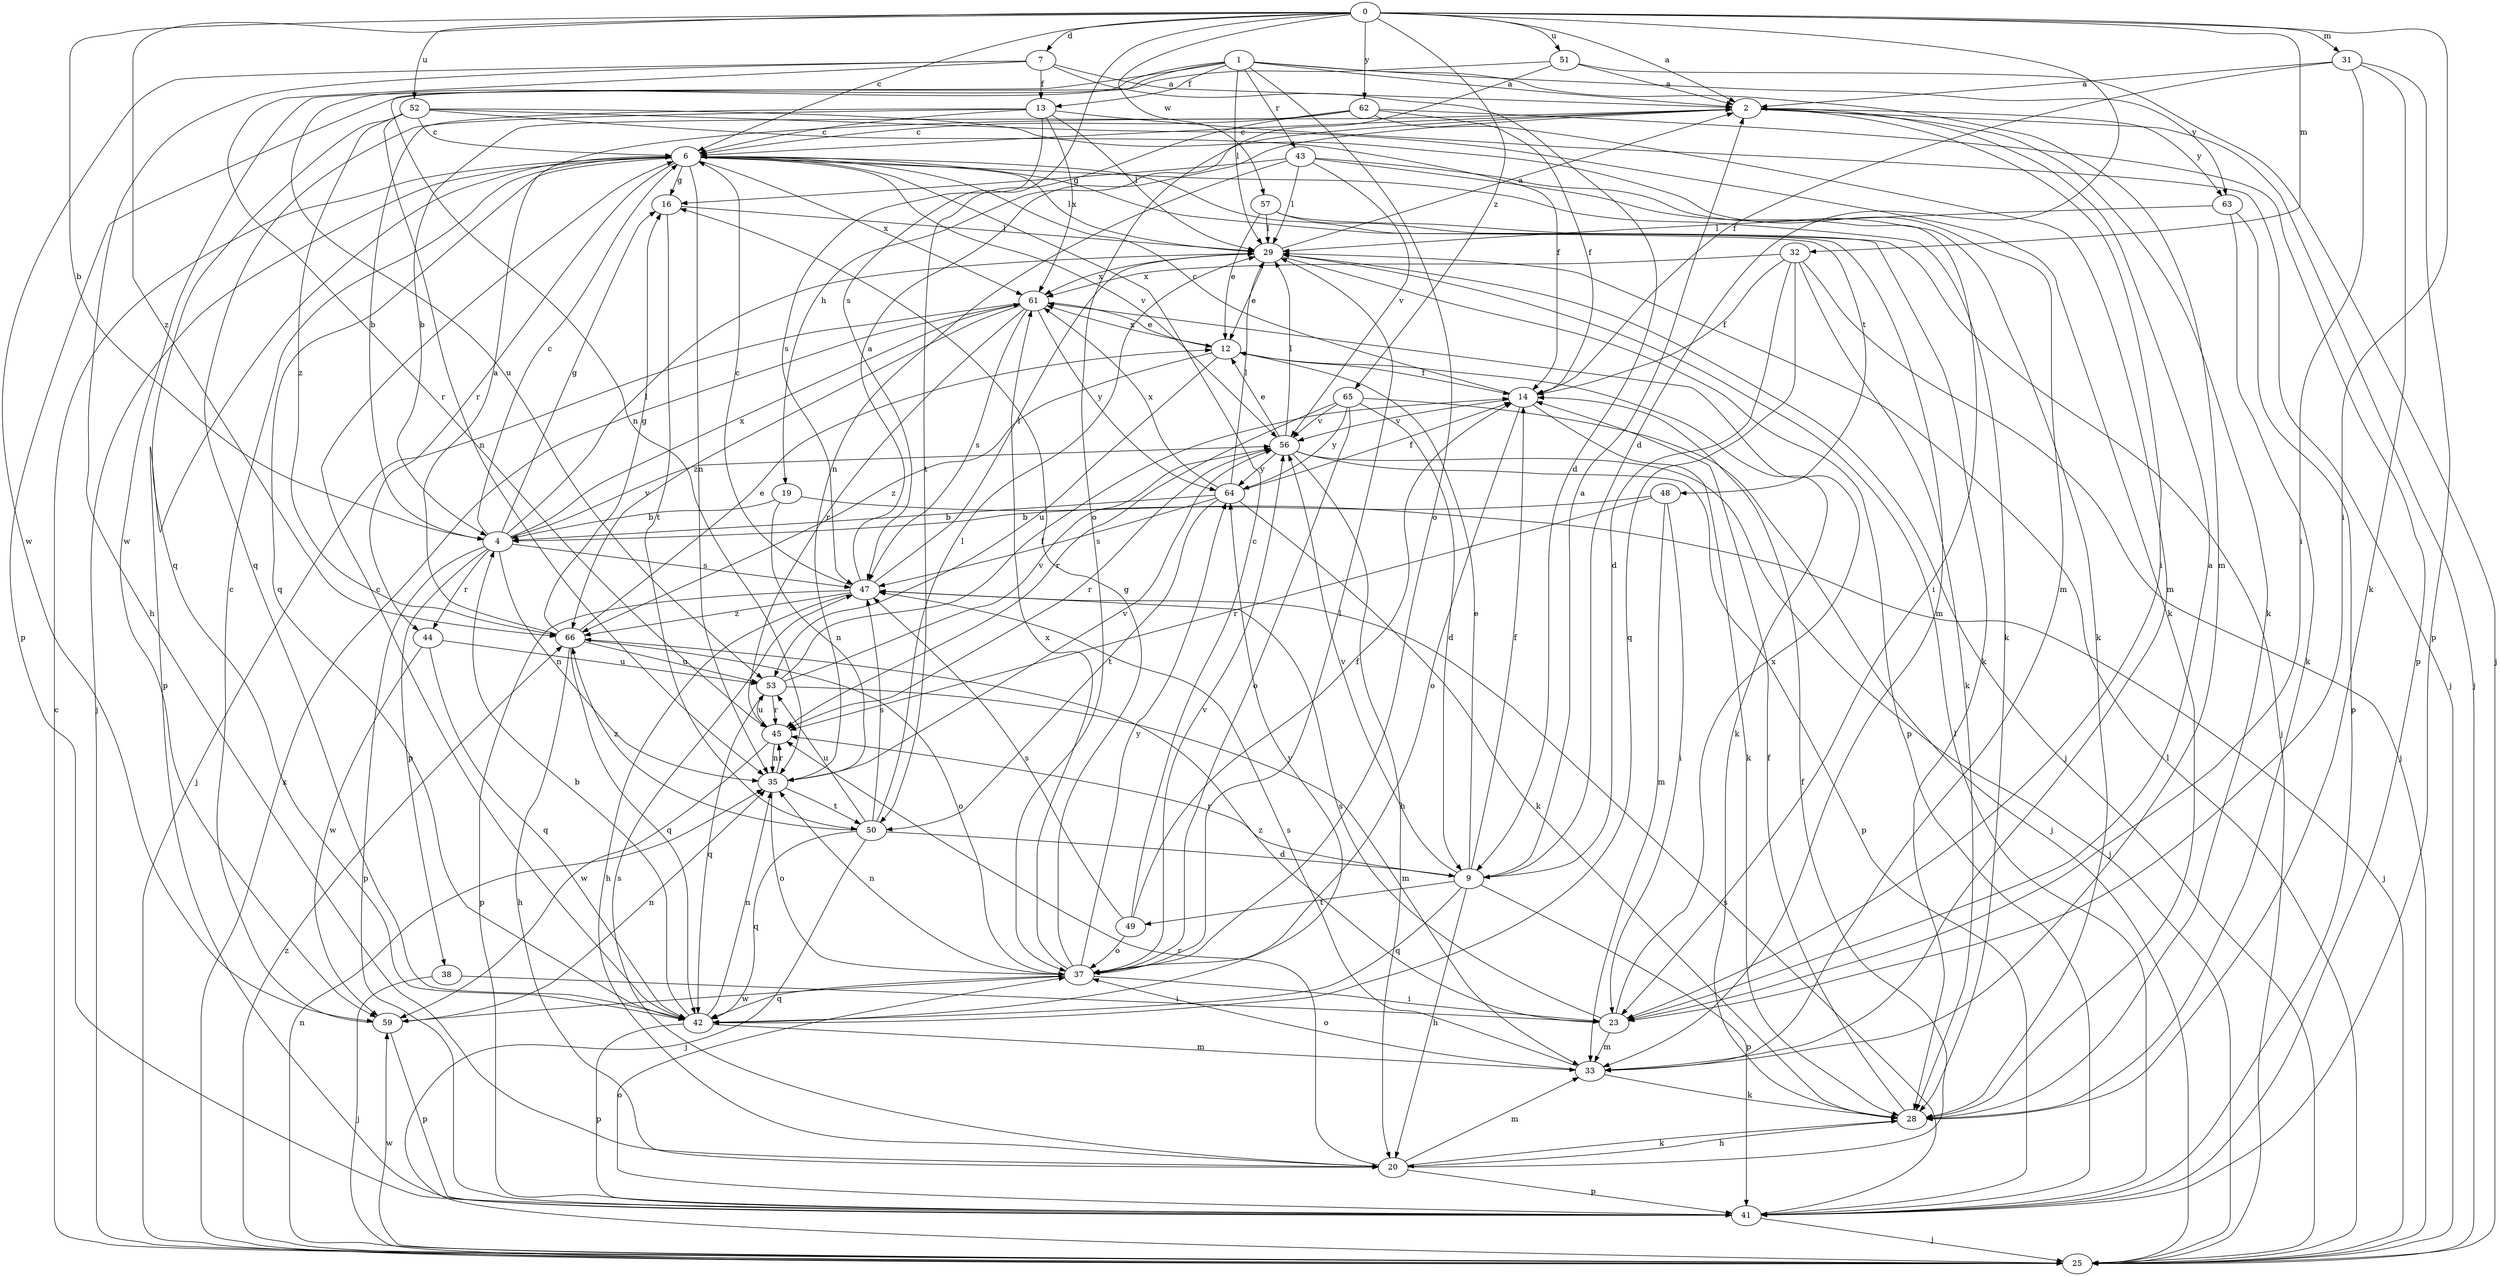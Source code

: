 strict digraph  {
0;
1;
2;
4;
6;
7;
9;
12;
13;
14;
16;
19;
20;
23;
25;
28;
29;
31;
32;
33;
35;
37;
38;
41;
42;
43;
44;
45;
47;
48;
49;
50;
51;
52;
53;
56;
57;
59;
61;
62;
63;
64;
65;
66;
0 -> 2  [label=a];
0 -> 4  [label=b];
0 -> 6  [label=c];
0 -> 7  [label=d];
0 -> 9  [label=d];
0 -> 23  [label=i];
0 -> 31  [label=m];
0 -> 32  [label=m];
0 -> 47  [label=s];
0 -> 51  [label=u];
0 -> 52  [label=u];
0 -> 57  [label=w];
0 -> 62  [label=y];
0 -> 65  [label=z];
0 -> 66  [label=z];
1 -> 2  [label=a];
1 -> 13  [label=f];
1 -> 29  [label=l];
1 -> 33  [label=m];
1 -> 35  [label=n];
1 -> 37  [label=o];
1 -> 43  [label=r];
1 -> 53  [label=u];
1 -> 59  [label=w];
1 -> 63  [label=y];
2 -> 6  [label=c];
2 -> 19  [label=h];
2 -> 23  [label=i];
2 -> 25  [label=j];
2 -> 28  [label=k];
2 -> 63  [label=y];
4 -> 6  [label=c];
4 -> 16  [label=g];
4 -> 29  [label=l];
4 -> 35  [label=n];
4 -> 38  [label=p];
4 -> 41  [label=p];
4 -> 44  [label=r];
4 -> 47  [label=s];
4 -> 56  [label=v];
4 -> 61  [label=x];
6 -> 16  [label=g];
6 -> 25  [label=j];
6 -> 28  [label=k];
6 -> 29  [label=l];
6 -> 33  [label=m];
6 -> 35  [label=n];
6 -> 41  [label=p];
6 -> 42  [label=q];
6 -> 44  [label=r];
6 -> 48  [label=t];
6 -> 56  [label=v];
6 -> 61  [label=x];
7 -> 2  [label=a];
7 -> 9  [label=d];
7 -> 13  [label=f];
7 -> 20  [label=h];
7 -> 45  [label=r];
7 -> 59  [label=w];
9 -> 2  [label=a];
9 -> 12  [label=e];
9 -> 14  [label=f];
9 -> 20  [label=h];
9 -> 41  [label=p];
9 -> 42  [label=q];
9 -> 45  [label=r];
9 -> 49  [label=t];
9 -> 56  [label=v];
12 -> 14  [label=f];
12 -> 28  [label=k];
12 -> 53  [label=u];
12 -> 61  [label=x];
12 -> 66  [label=z];
13 -> 4  [label=b];
13 -> 6  [label=c];
13 -> 25  [label=j];
13 -> 29  [label=l];
13 -> 42  [label=q];
13 -> 47  [label=s];
13 -> 61  [label=x];
14 -> 6  [label=c];
14 -> 28  [label=k];
14 -> 37  [label=o];
14 -> 56  [label=v];
16 -> 29  [label=l];
16 -> 50  [label=t];
19 -> 4  [label=b];
19 -> 25  [label=j];
19 -> 35  [label=n];
20 -> 14  [label=f];
20 -> 28  [label=k];
20 -> 33  [label=m];
20 -> 41  [label=p];
20 -> 45  [label=r];
20 -> 47  [label=s];
23 -> 2  [label=a];
23 -> 33  [label=m];
23 -> 47  [label=s];
23 -> 61  [label=x];
23 -> 66  [label=z];
25 -> 6  [label=c];
25 -> 29  [label=l];
25 -> 35  [label=n];
25 -> 59  [label=w];
25 -> 61  [label=x];
25 -> 66  [label=z];
28 -> 14  [label=f];
28 -> 20  [label=h];
29 -> 2  [label=a];
29 -> 12  [label=e];
29 -> 25  [label=j];
29 -> 41  [label=p];
29 -> 61  [label=x];
31 -> 2  [label=a];
31 -> 14  [label=f];
31 -> 23  [label=i];
31 -> 28  [label=k];
31 -> 41  [label=p];
32 -> 9  [label=d];
32 -> 14  [label=f];
32 -> 25  [label=j];
32 -> 28  [label=k];
32 -> 42  [label=q];
32 -> 61  [label=x];
33 -> 28  [label=k];
33 -> 37  [label=o];
33 -> 47  [label=s];
35 -> 37  [label=o];
35 -> 45  [label=r];
35 -> 50  [label=t];
35 -> 56  [label=v];
37 -> 16  [label=g];
37 -> 23  [label=i];
37 -> 29  [label=l];
37 -> 35  [label=n];
37 -> 42  [label=q];
37 -> 56  [label=v];
37 -> 59  [label=w];
37 -> 61  [label=x];
37 -> 64  [label=y];
38 -> 23  [label=i];
38 -> 25  [label=j];
41 -> 25  [label=j];
41 -> 29  [label=l];
41 -> 37  [label=o];
41 -> 47  [label=s];
42 -> 4  [label=b];
42 -> 6  [label=c];
42 -> 33  [label=m];
42 -> 35  [label=n];
42 -> 41  [label=p];
42 -> 64  [label=y];
43 -> 16  [label=g];
43 -> 23  [label=i];
43 -> 28  [label=k];
43 -> 29  [label=l];
43 -> 35  [label=n];
43 -> 56  [label=v];
44 -> 42  [label=q];
44 -> 53  [label=u];
44 -> 59  [label=w];
45 -> 35  [label=n];
45 -> 53  [label=u];
45 -> 59  [label=w];
47 -> 2  [label=a];
47 -> 6  [label=c];
47 -> 20  [label=h];
47 -> 29  [label=l];
47 -> 41  [label=p];
47 -> 66  [label=z];
48 -> 4  [label=b];
48 -> 23  [label=i];
48 -> 33  [label=m];
48 -> 45  [label=r];
49 -> 6  [label=c];
49 -> 14  [label=f];
49 -> 37  [label=o];
49 -> 47  [label=s];
50 -> 9  [label=d];
50 -> 25  [label=j];
50 -> 29  [label=l];
50 -> 42  [label=q];
50 -> 47  [label=s];
50 -> 53  [label=u];
50 -> 66  [label=z];
51 -> 2  [label=a];
51 -> 25  [label=j];
51 -> 37  [label=o];
51 -> 41  [label=p];
52 -> 6  [label=c];
52 -> 14  [label=f];
52 -> 28  [label=k];
52 -> 33  [label=m];
52 -> 35  [label=n];
52 -> 42  [label=q];
52 -> 66  [label=z];
53 -> 14  [label=f];
53 -> 33  [label=m];
53 -> 42  [label=q];
53 -> 45  [label=r];
53 -> 56  [label=v];
56 -> 12  [label=e];
56 -> 20  [label=h];
56 -> 25  [label=j];
56 -> 29  [label=l];
56 -> 41  [label=p];
56 -> 45  [label=r];
56 -> 64  [label=y];
57 -> 12  [label=e];
57 -> 25  [label=j];
57 -> 28  [label=k];
57 -> 29  [label=l];
59 -> 6  [label=c];
59 -> 35  [label=n];
59 -> 41  [label=p];
61 -> 12  [label=e];
61 -> 25  [label=j];
61 -> 45  [label=r];
61 -> 47  [label=s];
61 -> 64  [label=y];
61 -> 66  [label=z];
62 -> 4  [label=b];
62 -> 6  [label=c];
62 -> 14  [label=f];
62 -> 33  [label=m];
62 -> 41  [label=p];
62 -> 50  [label=t];
63 -> 28  [label=k];
63 -> 29  [label=l];
63 -> 41  [label=p];
64 -> 4  [label=b];
64 -> 14  [label=f];
64 -> 28  [label=k];
64 -> 29  [label=l];
64 -> 47  [label=s];
64 -> 50  [label=t];
64 -> 61  [label=x];
65 -> 9  [label=d];
65 -> 25  [label=j];
65 -> 37  [label=o];
65 -> 45  [label=r];
65 -> 56  [label=v];
65 -> 64  [label=y];
66 -> 2  [label=a];
66 -> 12  [label=e];
66 -> 16  [label=g];
66 -> 20  [label=h];
66 -> 37  [label=o];
66 -> 42  [label=q];
66 -> 53  [label=u];
}
